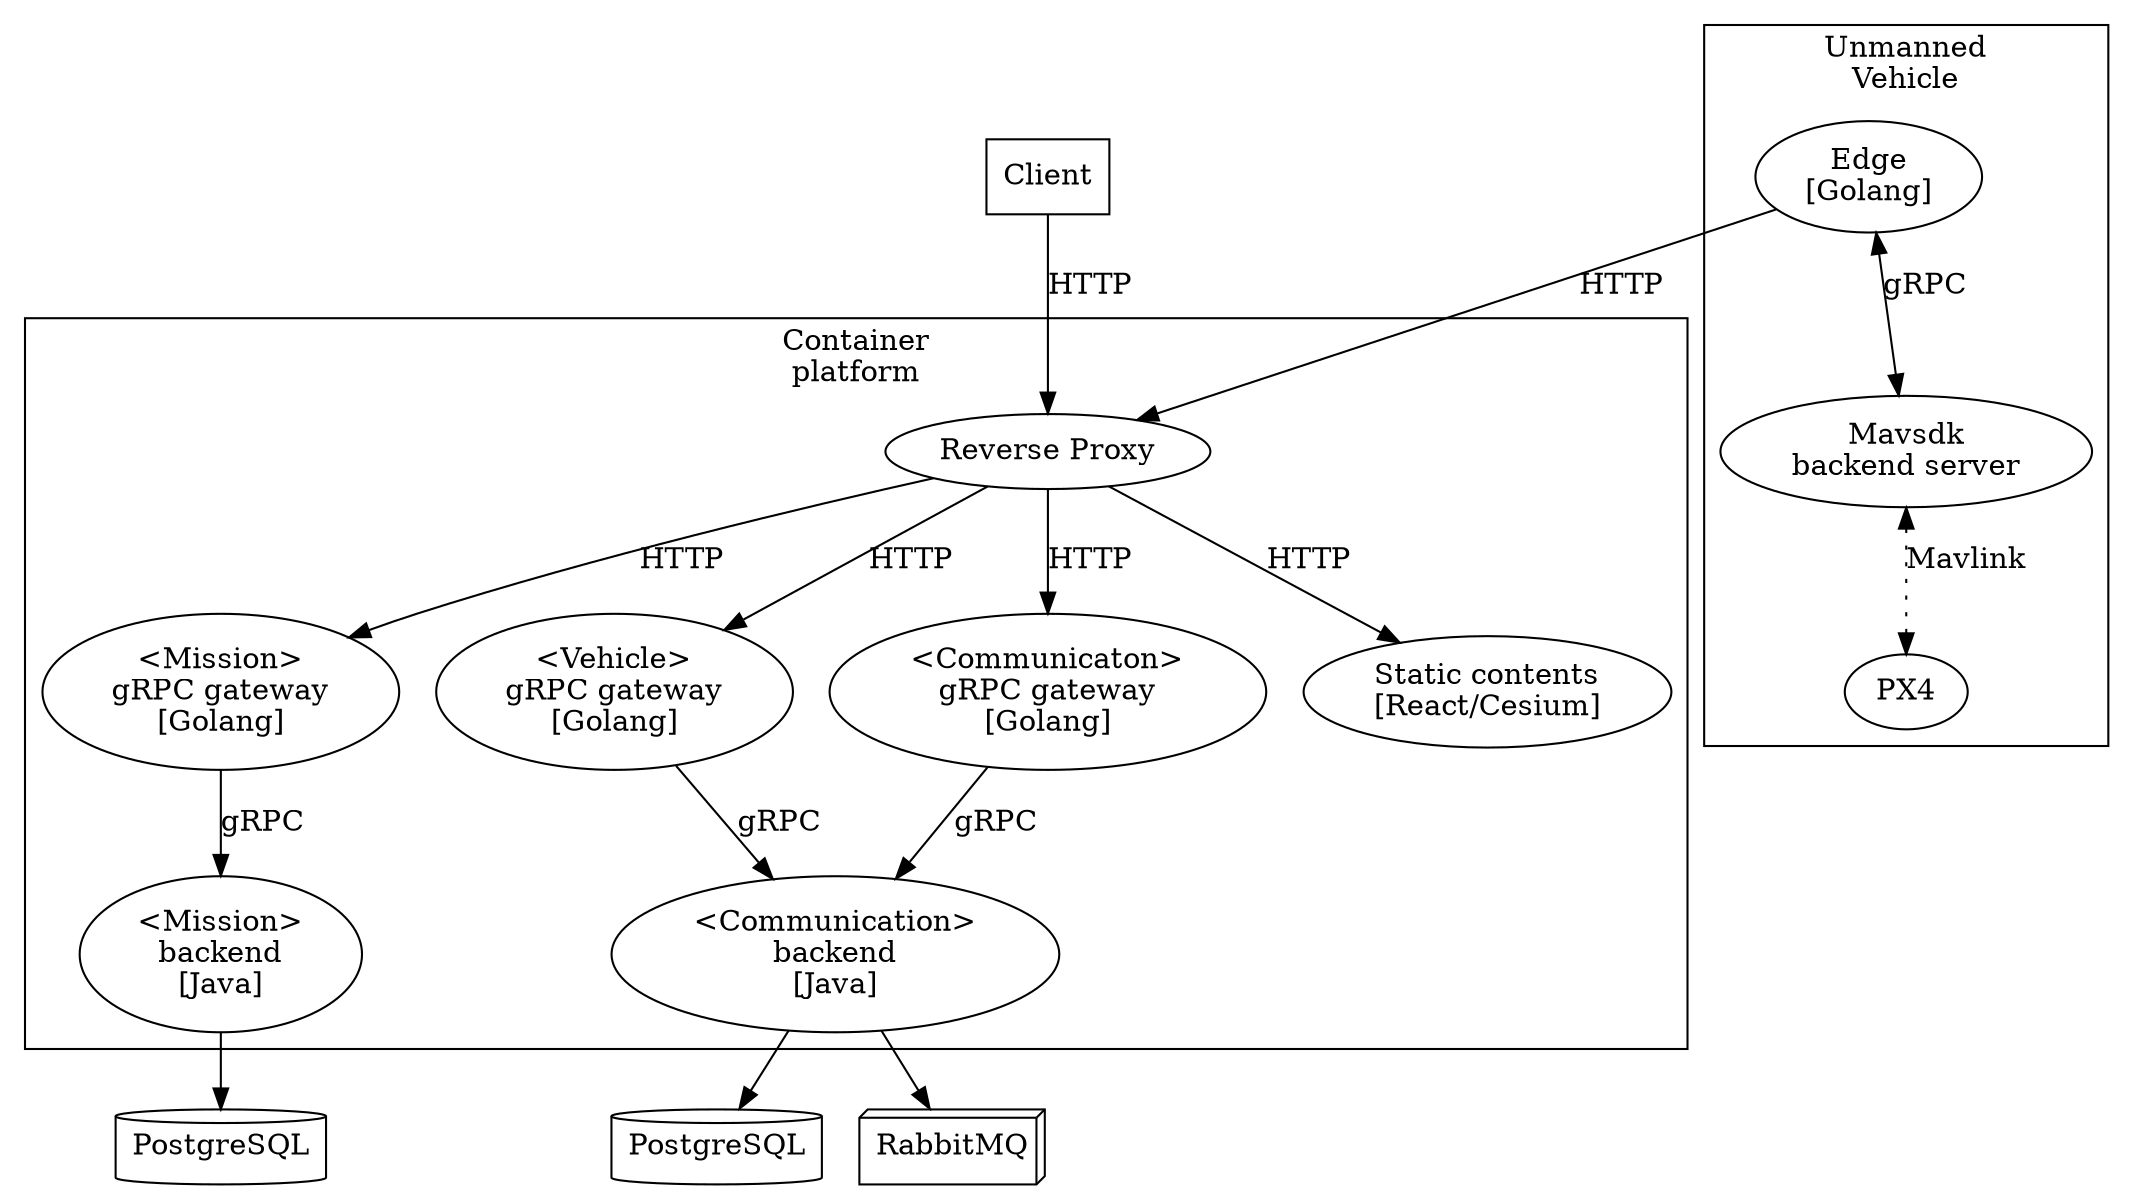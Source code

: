 // To render:
// https://dreampuf.github.io/GraphvizOnline/
digraph G {
  Client [label="Client", shape=Box];
  HTTPFrontend1 [label="<Communicaton>\ngRPC gateway\n[Golang]"];
  HTTPFrontend2 [label="<Mission>\ngRPC gateway\n[Golang]"];
  HTTPFrontend3 [label="<Vehicle>\ngRPC gateway\n[Golang]"];
  MissionsBackend [label="<Mission>\nbackend\n[Java]"];
  CommunicationBackend [label="<Communication>\nbackend\n[Java]"];
  PostgreSQL1 [label="PostgreSQL", shape=cylinder];
  PostgreSQL2 [label="PostgreSQL", shape=cylinder];
  RabbitMQ [label="RabbitMQ", shape=box3d];
  ReverseProxy [label="Reverse Proxy"];
  StaticContents [label="Static contents\n[React/Cesium]"];
  Edge_ [label="Edge\n[Golang]"];
  MavsdkBackend [label="Mavsdk\nbackend server"];
  PX4 [label="PX4"];
  
  Client -> ReverseProxy [label="HTTP"];
  Edge_ -> ReverseProxy [label="HTTP"];
  
  CommunicationBackend -> PostgreSQL1;
  MissionsBackend -> PostgreSQL2;
  
  CommunicationBackend -> RabbitMQ;
    
  subgraph cluster_0 {
    label="Container\nplatform";
    ReverseProxy -> HTTPFrontend1 [label="HTTP"];
    ReverseProxy -> HTTPFrontend2 [label="HTTP"];
    ReverseProxy -> StaticContents [label="HTTP"];
    ReverseProxy -> HTTPFrontend3 [label="HTTP"];
  
    HTTPFrontend1 -> CommunicationBackend [label="gRPC"];
    HTTPFrontend2 -> MissionsBackend [label="gRPC"];
    HTTPFrontend3 -> CommunicationBackend [label="gRPC"];
  }
  
  subgraph cluster_1 {
    label="Unmanned\nVehicle";
    Edge_ -> MavsdkBackend [label="gRPC", dir=both];
    MavsdkBackend -> PX4 [label="Mavlink", dir=both, style=dotted];
  }
}